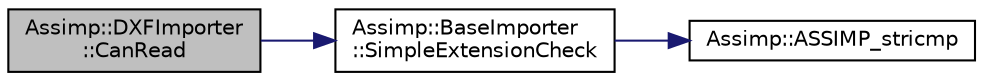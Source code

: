 digraph "Assimp::DXFImporter::CanRead"
{
  edge [fontname="Helvetica",fontsize="10",labelfontname="Helvetica",labelfontsize="10"];
  node [fontname="Helvetica",fontsize="10",shape=record];
  rankdir="LR";
  Node1 [label="Assimp::DXFImporter\l::CanRead",height=0.2,width=0.4,color="black", fillcolor="grey75", style="filled", fontcolor="black"];
  Node1 -> Node2 [color="midnightblue",fontsize="10",style="solid",fontname="Helvetica"];
  Node2 [label="Assimp::BaseImporter\l::SimpleExtensionCheck",height=0.2,width=0.4,color="black", fillcolor="white", style="filled",URL="$class_assimp_1_1_base_importer.html#a459774d87bff2cc54afbd768de98d438",tooltip="Check whether a file has a specific file extension. "];
  Node2 -> Node3 [color="midnightblue",fontsize="10",style="solid",fontname="Helvetica"];
  Node3 [label="Assimp::ASSIMP_stricmp",height=0.2,width=0.4,color="black", fillcolor="white", style="filled",URL="$namespace_assimp.html#a72851b2740829d0e26ee31da7af20ce6",tooltip="Helper function to do platform independent string comparison. "];
}
